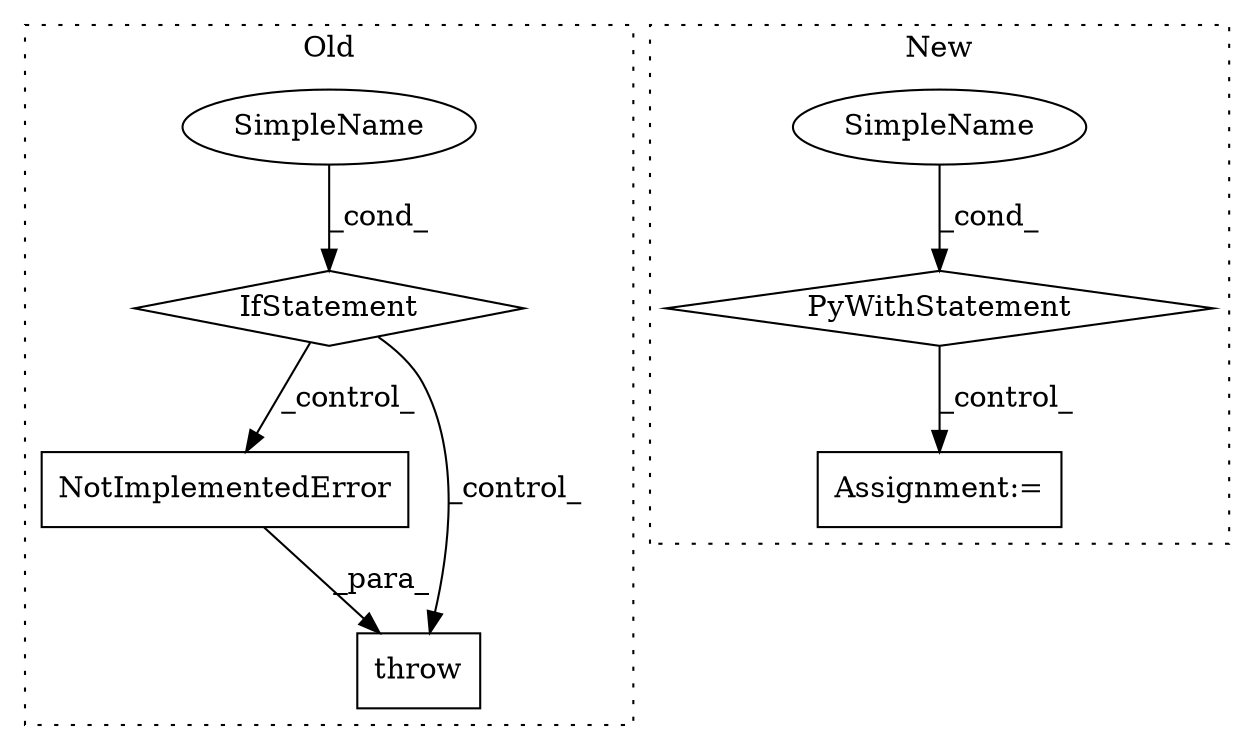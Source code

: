 digraph G {
subgraph cluster0 {
1 [label="NotImplementedError" a="32" s="22209,22292" l="20,1" shape="box"];
3 [label="throw" a="53" s="22203" l="6" shape="box"];
6 [label="SimpleName" a="42" s="" l="" shape="ellipse"];
7 [label="IfStatement" a="25" s="21876,21894" l="4,2" shape="diamond"];
label = "Old";
style="dotted";
}
subgraph cluster1 {
2 [label="PyWithStatement" a="104" s="23670,23708" l="10,2" shape="diamond"];
4 [label="Assignment:=" a="7" s="24096" l="1" shape="box"];
5 [label="SimpleName" a="42" s="" l="" shape="ellipse"];
label = "New";
style="dotted";
}
1 -> 3 [label="_para_"];
2 -> 4 [label="_control_"];
5 -> 2 [label="_cond_"];
6 -> 7 [label="_cond_"];
7 -> 3 [label="_control_"];
7 -> 1 [label="_control_"];
}